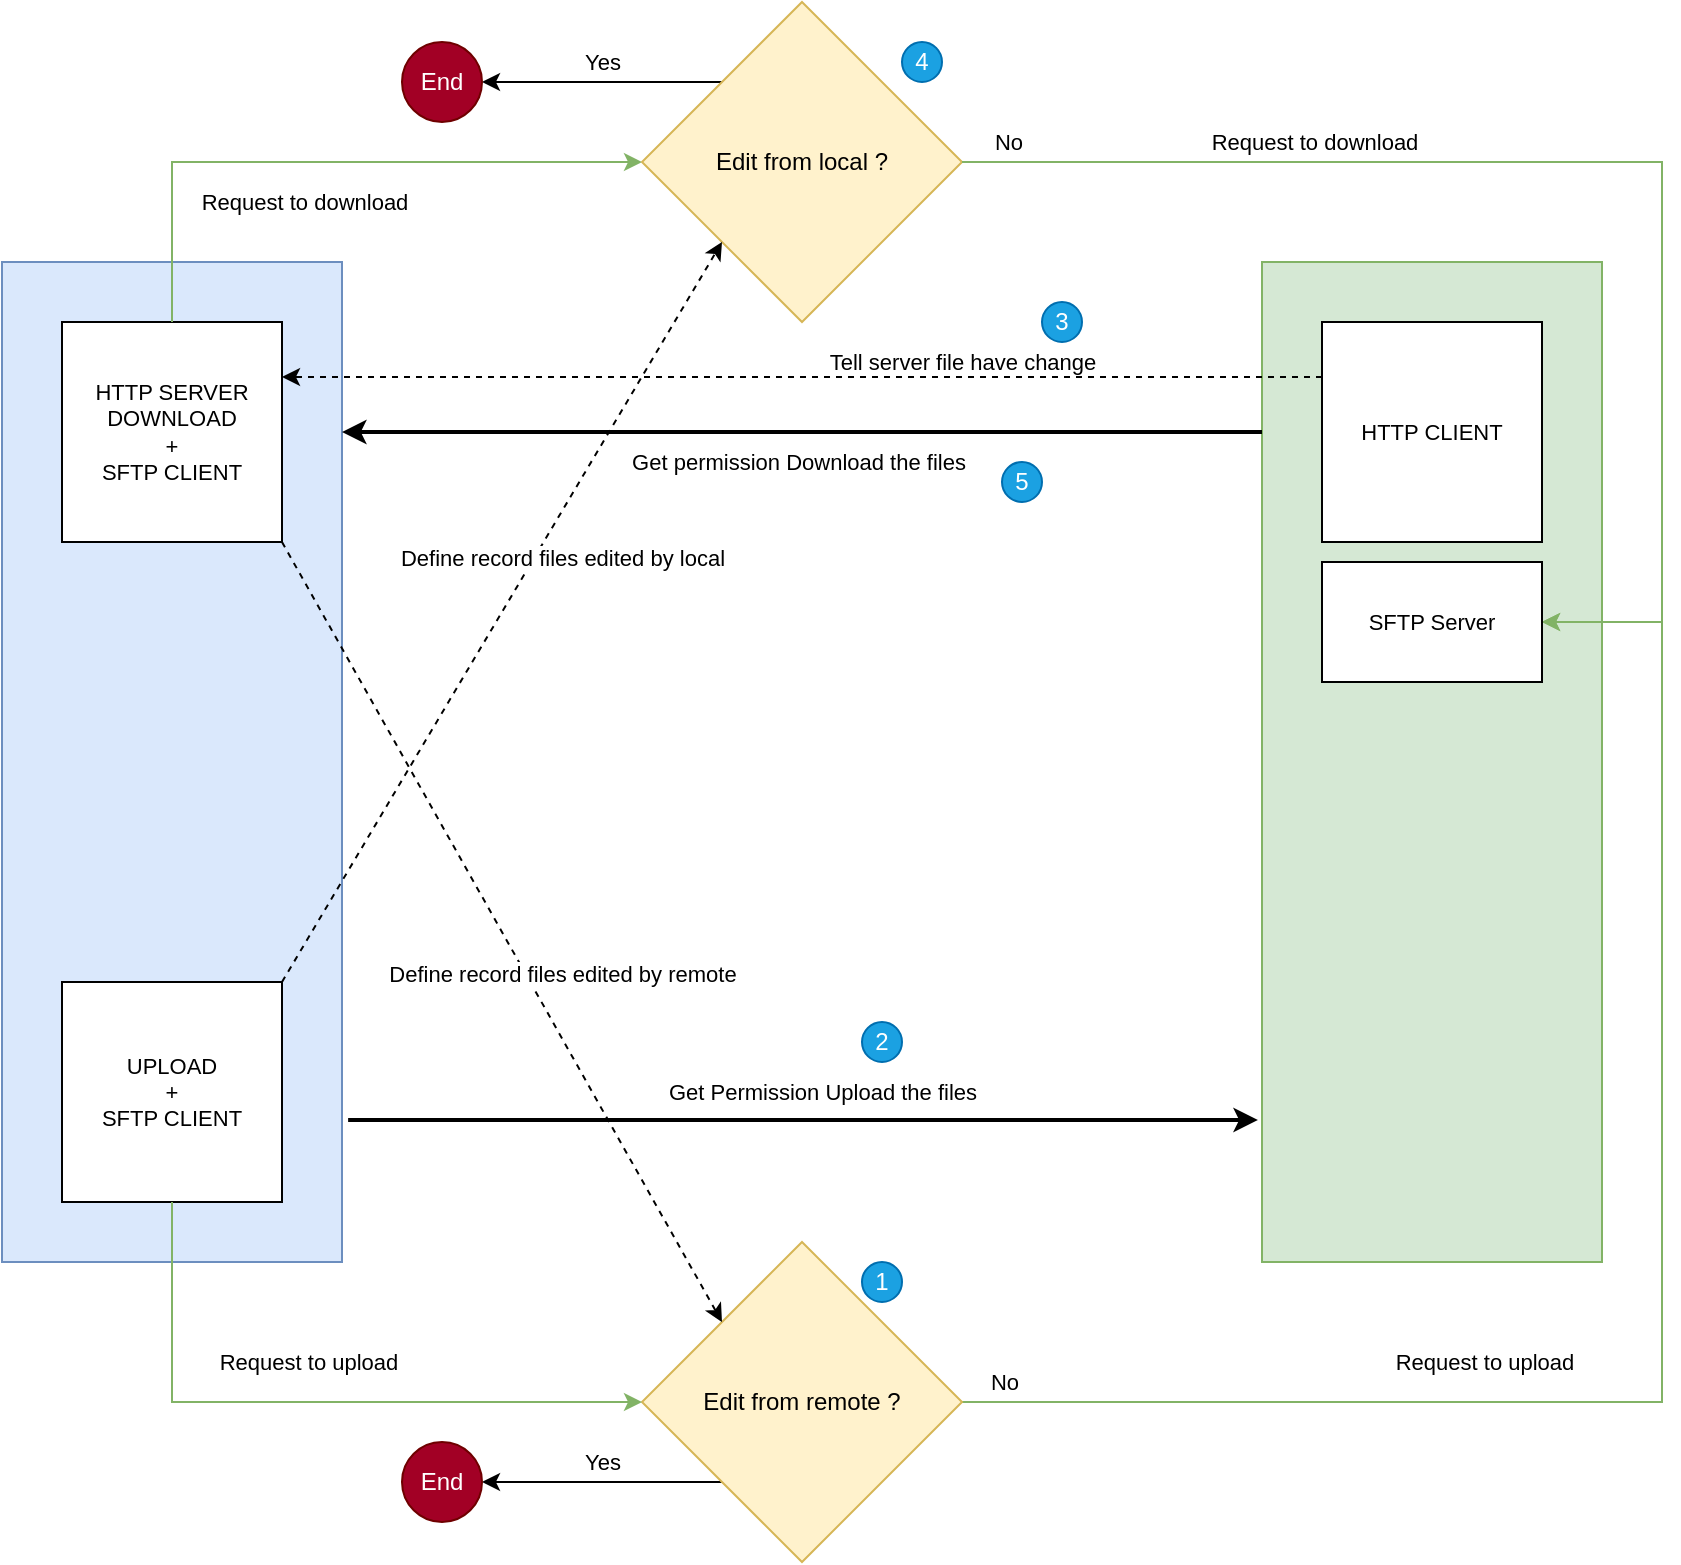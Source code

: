 <mxfile version="13.7.3" type="device"><diagram id="X0gAXym3bAZ4jTK9W6or" name="Page-1"><mxGraphModel dx="621" dy="466" grid="1" gridSize="10" guides="1" tooltips="1" connect="1" arrows="1" fold="1" page="1" pageScale="1" pageWidth="1200" pageHeight="1920" math="0" shadow="0"><root><mxCell id="0"/><mxCell id="1" parent="0"/><mxCell id="QS8foS3FFmFZkByzbQBr-2" value="Layer1" parent="0"/><mxCell id="QS8foS3FFmFZkByzbQBr-3" value="" style="rounded=0;whiteSpace=wrap;html=1;fillColor=#dae8fc;strokeColor=#6c8ebf;" parent="QS8foS3FFmFZkByzbQBr-2" vertex="1"><mxGeometry x="190" y="150" width="170" height="500" as="geometry"/></mxCell><mxCell id="QS8foS3FFmFZkByzbQBr-4" value="" style="rounded=0;whiteSpace=wrap;html=1;fillColor=#d5e8d4;strokeColor=#82b366;" parent="QS8foS3FFmFZkByzbQBr-2" vertex="1"><mxGeometry x="820" y="150" width="170" height="500" as="geometry"/></mxCell><mxCell id="QS8foS3FFmFZkByzbQBr-6" value="Layer2" parent="0"/><mxCell id="QS8foS3FFmFZkByzbQBr-7" value="HTTP SERVER&lt;br style=&quot;font-size: 11px;&quot;&gt;DOWNLOAD&lt;br style=&quot;font-size: 11px;&quot;&gt;+&lt;br style=&quot;font-size: 11px;&quot;&gt;SFTP CLIENT" style="rounded=0;whiteSpace=wrap;html=1;fontSize=11;" parent="QS8foS3FFmFZkByzbQBr-6" vertex="1"><mxGeometry x="220" y="180" width="110" height="110" as="geometry"/></mxCell><mxCell id="QS8foS3FFmFZkByzbQBr-8" value="UPLOAD&lt;br style=&quot;font-size: 11px;&quot;&gt;+&lt;br style=&quot;font-size: 11px;&quot;&gt;SFTP CLIENT" style="rounded=0;whiteSpace=wrap;html=1;fontSize=11;" parent="QS8foS3FFmFZkByzbQBr-6" vertex="1"><mxGeometry x="220" y="510" width="110" height="110" as="geometry"/></mxCell><mxCell id="QS8foS3FFmFZkByzbQBr-19" style="edgeStyle=orthogonalEdgeStyle;rounded=0;orthogonalLoop=1;jettySize=auto;html=1;strokeWidth=2;" parent="QS8foS3FFmFZkByzbQBr-6" edge="1"><mxGeometry relative="1" as="geometry"><mxPoint x="820" y="235" as="sourcePoint"/><mxPoint x="360" y="235" as="targetPoint"/></mxGeometry></mxCell><mxCell id="QS8foS3FFmFZkByzbQBr-28" value="Get permission Download the files" style="edgeLabel;html=1;align=center;verticalAlign=middle;resizable=0;points=[];" parent="QS8foS3FFmFZkByzbQBr-19" vertex="1" connectable="0"><mxGeometry x="-0.077" y="1" relative="1" as="geometry"><mxPoint x="-20" y="14" as="offset"/></mxGeometry></mxCell><mxCell id="QS8foS3FFmFZkByzbQBr-9" value="HTTP CLIENT" style="rounded=0;whiteSpace=wrap;html=1;fontSize=11;" parent="QS8foS3FFmFZkByzbQBr-6" vertex="1"><mxGeometry x="850" y="180" width="110" height="110" as="geometry"/></mxCell><mxCell id="QS8foS3FFmFZkByzbQBr-12" value="" style="endArrow=classic;html=1;entryX=1;entryY=0.25;entryDx=0;entryDy=0;exitX=0;exitY=0.25;exitDx=0;exitDy=0;dashed=1;" parent="QS8foS3FFmFZkByzbQBr-6" source="QS8foS3FFmFZkByzbQBr-9" target="QS8foS3FFmFZkByzbQBr-7" edge="1"><mxGeometry width="50" height="50" relative="1" as="geometry"><mxPoint x="850" y="210" as="sourcePoint"/><mxPoint x="900" y="160" as="targetPoint"/></mxGeometry></mxCell><mxCell id="ou4WD-L-hX68-uPI5e3W-1" value="Tell server file have change" style="edgeLabel;html=1;align=center;verticalAlign=middle;resizable=0;points=[];" parent="QS8foS3FFmFZkByzbQBr-12" vertex="1" connectable="0"><mxGeometry x="-0.415" relative="1" as="geometry"><mxPoint x="-28" y="-7.5" as="offset"/></mxGeometry></mxCell><mxCell id="QS8foS3FFmFZkByzbQBr-13" value="" style="endArrow=classic;html=1;entryX=0;entryY=0.5;entryDx=0;entryDy=0;exitX=0.5;exitY=0;exitDx=0;exitDy=0;fillColor=#d5e8d4;strokeColor=#82b366;rounded=0;" parent="QS8foS3FFmFZkByzbQBr-6" source="QS8foS3FFmFZkByzbQBr-7" target="QS8foS3FFmFZkByzbQBr-16" edge="1"><mxGeometry width="50" height="50" relative="1" as="geometry"><mxPoint x="400" y="290" as="sourcePoint"/><mxPoint x="542.03" y="262.98" as="targetPoint"/><Array as="points"><mxPoint x="275" y="100"/></Array></mxGeometry></mxCell><mxCell id="QS8foS3FFmFZkByzbQBr-30" value="Request to download" style="edgeLabel;html=1;align=center;verticalAlign=middle;resizable=0;points=[];" parent="QS8foS3FFmFZkByzbQBr-13" vertex="1" connectable="0"><mxGeometry x="-0.14" y="-2" relative="1" as="geometry"><mxPoint x="10" y="18.0" as="offset"/></mxGeometry></mxCell><mxCell id="5r-MfHBKeumDos4DdUws-12" style="edgeStyle=orthogonalEdgeStyle;rounded=0;orthogonalLoop=1;jettySize=auto;html=1;exitX=0;exitY=0;exitDx=0;exitDy=0;entryX=1;entryY=0.5;entryDx=0;entryDy=0;" edge="1" parent="QS8foS3FFmFZkByzbQBr-6" source="QS8foS3FFmFZkByzbQBr-16" target="5r-MfHBKeumDos4DdUws-10"><mxGeometry relative="1" as="geometry"/></mxCell><mxCell id="5r-MfHBKeumDos4DdUws-13" value="Yes" style="edgeLabel;html=1;align=center;verticalAlign=middle;resizable=0;points=[];" vertex="1" connectable="0" parent="5r-MfHBKeumDos4DdUws-12"><mxGeometry x="-0.167" y="1" relative="1" as="geometry"><mxPoint x="-10" y="-11" as="offset"/></mxGeometry></mxCell><mxCell id="QS8foS3FFmFZkByzbQBr-16" value="Edit from local ?" style="rhombus;whiteSpace=wrap;html=1;fillColor=#fff2cc;strokeColor=#d6b656;" parent="QS8foS3FFmFZkByzbQBr-6" vertex="1"><mxGeometry x="510" y="20" width="160" height="160" as="geometry"/></mxCell><mxCell id="QS8foS3FFmFZkByzbQBr-17" value="" style="endArrow=classic;html=1;entryX=0;entryY=1;entryDx=0;entryDy=0;exitX=1;exitY=0;exitDx=0;exitDy=0;dashed=1;" parent="QS8foS3FFmFZkByzbQBr-6" source="QS8foS3FFmFZkByzbQBr-8" target="QS8foS3FFmFZkByzbQBr-16" edge="1"><mxGeometry width="50" height="50" relative="1" as="geometry"><mxPoint x="700" y="450" as="sourcePoint"/><mxPoint x="750" y="400" as="targetPoint"/></mxGeometry></mxCell><mxCell id="QS8foS3FFmFZkByzbQBr-26" value="Define record files edited by local" style="edgeLabel;html=1;align=center;verticalAlign=middle;resizable=0;points=[];" parent="QS8foS3FFmFZkByzbQBr-17" vertex="1" connectable="0"><mxGeometry x="0.143" y="1" relative="1" as="geometry"><mxPoint x="15.13" as="offset"/></mxGeometry></mxCell><mxCell id="QS8foS3FFmFZkByzbQBr-18" value="" style="endArrow=classic;html=1;exitX=1;exitY=0.5;exitDx=0;exitDy=0;entryX=1;entryY=0.5;entryDx=0;entryDy=0;rounded=0;fillColor=#d5e8d4;strokeColor=#82b366;" parent="QS8foS3FFmFZkByzbQBr-6" source="QS8foS3FFmFZkByzbQBr-16" target="ou4WD-L-hX68-uPI5e3W-3" edge="1"><mxGeometry width="50" height="50" relative="1" as="geometry"><mxPoint x="700" y="450" as="sourcePoint"/><mxPoint x="1010" y="110" as="targetPoint"/><Array as="points"><mxPoint x="1020" y="100"/><mxPoint x="1020" y="330"/></Array></mxGeometry></mxCell><mxCell id="QS8foS3FFmFZkByzbQBr-27" value="Request to download" style="edgeLabel;html=1;align=center;verticalAlign=middle;resizable=0;points=[];" parent="QS8foS3FFmFZkByzbQBr-18" vertex="1" connectable="0"><mxGeometry x="-0.536" y="-4" relative="1" as="geometry"><mxPoint x="27" y="-14" as="offset"/></mxGeometry></mxCell><mxCell id="5r-MfHBKeumDos4DdUws-14" value="No" style="edgeLabel;html=1;align=center;verticalAlign=middle;resizable=0;points=[];" vertex="1" connectable="0" parent="QS8foS3FFmFZkByzbQBr-18"><mxGeometry x="-0.928" relative="1" as="geometry"><mxPoint y="-10" as="offset"/></mxGeometry></mxCell><mxCell id="QS8foS3FFmFZkByzbQBr-22" style="edgeStyle=orthogonalEdgeStyle;rounded=0;orthogonalLoop=1;jettySize=auto;html=1;strokeWidth=1;entryX=1;entryY=0.5;entryDx=0;entryDy=0;fillColor=#d5e8d4;strokeColor=#82b366;exitX=1;exitY=0.5;exitDx=0;exitDy=0;" parent="QS8foS3FFmFZkByzbQBr-6" source="QS8foS3FFmFZkByzbQBr-20" target="ou4WD-L-hX68-uPI5e3W-3" edge="1"><mxGeometry relative="1" as="geometry"><Array as="points"><mxPoint x="1020" y="720"/><mxPoint x="1020" y="330"/></Array></mxGeometry></mxCell><mxCell id="QS8foS3FFmFZkByzbQBr-29" value="Request to upload" style="edgeLabel;html=1;align=center;verticalAlign=middle;resizable=0;points=[];" parent="QS8foS3FFmFZkByzbQBr-22" vertex="1" connectable="0"><mxGeometry x="-0.348" y="2" relative="1" as="geometry"><mxPoint y="-18" as="offset"/></mxGeometry></mxCell><mxCell id="5r-MfHBKeumDos4DdUws-18" value="No" style="edgeLabel;html=1;align=center;verticalAlign=middle;resizable=0;points=[];" vertex="1" connectable="0" parent="QS8foS3FFmFZkByzbQBr-22"><mxGeometry x="-0.949" relative="1" as="geometry"><mxPoint y="-10" as="offset"/></mxGeometry></mxCell><mxCell id="5r-MfHBKeumDos4DdUws-16" style="edgeStyle=orthogonalEdgeStyle;rounded=0;orthogonalLoop=1;jettySize=auto;html=1;exitX=0;exitY=1;exitDx=0;exitDy=0;entryX=1;entryY=0.5;entryDx=0;entryDy=0;" edge="1" parent="QS8foS3FFmFZkByzbQBr-6" source="QS8foS3FFmFZkByzbQBr-20" target="5r-MfHBKeumDos4DdUws-15"><mxGeometry relative="1" as="geometry"/></mxCell><mxCell id="5r-MfHBKeumDos4DdUws-17" value="Yes" style="edgeLabel;html=1;align=center;verticalAlign=middle;resizable=0;points=[];" vertex="1" connectable="0" parent="5r-MfHBKeumDos4DdUws-16"><mxGeometry x="-0.115" relative="1" as="geometry"><mxPoint x="-6.86" y="-10" as="offset"/></mxGeometry></mxCell><mxCell id="QS8foS3FFmFZkByzbQBr-20" value="Edit from remote ?" style="rhombus;whiteSpace=wrap;html=1;fillColor=#fff2cc;strokeColor=#d6b656;" parent="QS8foS3FFmFZkByzbQBr-6" vertex="1"><mxGeometry x="510" y="640" width="160" height="160" as="geometry"/></mxCell><mxCell id="QS8foS3FFmFZkByzbQBr-21" value="" style="endArrow=classic;html=1;exitX=0.5;exitY=1;exitDx=0;exitDy=0;entryX=0;entryY=0.5;entryDx=0;entryDy=0;rounded=0;fillColor=#d5e8d4;strokeColor=#82b366;" parent="QS8foS3FFmFZkByzbQBr-6" source="QS8foS3FFmFZkByzbQBr-8" target="QS8foS3FFmFZkByzbQBr-20" edge="1"><mxGeometry width="50" height="50" relative="1" as="geometry"><mxPoint x="700" y="450" as="sourcePoint"/><mxPoint x="750" y="400" as="targetPoint"/><Array as="points"><mxPoint x="275" y="720"/></Array></mxGeometry></mxCell><mxCell id="QS8foS3FFmFZkByzbQBr-31" value="Request to upload" style="edgeLabel;html=1;align=center;verticalAlign=middle;resizable=0;points=[];" parent="QS8foS3FFmFZkByzbQBr-21" vertex="1" connectable="0"><mxGeometry x="-0.197" y="-2" relative="1" as="geometry"><mxPoint x="33" y="-22" as="offset"/></mxGeometry></mxCell><mxCell id="QS8foS3FFmFZkByzbQBr-24" value="" style="endArrow=classic;html=1;exitX=1;exitY=1;exitDx=0;exitDy=0;entryX=0;entryY=0;entryDx=0;entryDy=0;dashed=1;" parent="QS8foS3FFmFZkByzbQBr-6" source="QS8foS3FFmFZkByzbQBr-7" target="QS8foS3FFmFZkByzbQBr-20" edge="1"><mxGeometry width="50" height="50" relative="1" as="geometry"><mxPoint x="700" y="450" as="sourcePoint"/><mxPoint x="750" y="400" as="targetPoint"/></mxGeometry></mxCell><mxCell id="QS8foS3FFmFZkByzbQBr-25" value="Define record files edited by remote" style="edgeLabel;html=1;align=center;verticalAlign=middle;resizable=0;points=[];" parent="QS8foS3FFmFZkByzbQBr-24" vertex="1" connectable="0"><mxGeometry x="0.104" y="-2" relative="1" as="geometry"><mxPoint x="20.25" as="offset"/></mxGeometry></mxCell><mxCell id="ou4WD-L-hX68-uPI5e3W-3" value="SFTP Server" style="rounded=0;whiteSpace=wrap;html=1;fontSize=11;" parent="QS8foS3FFmFZkByzbQBr-6" vertex="1"><mxGeometry x="850" y="300" width="110" height="60" as="geometry"/></mxCell><mxCell id="ou4WD-L-hX68-uPI5e3W-4" value="" style="endArrow=classic;html=1;strokeColor=#000000;strokeWidth=2;exitX=1.018;exitY=0.858;exitDx=0;exitDy=0;exitPerimeter=0;entryX=-0.012;entryY=0.858;entryDx=0;entryDy=0;entryPerimeter=0;" parent="QS8foS3FFmFZkByzbQBr-6" source="QS8foS3FFmFZkByzbQBr-3" target="QS8foS3FFmFZkByzbQBr-4" edge="1"><mxGeometry width="50" height="50" relative="1" as="geometry"><mxPoint x="530" y="440" as="sourcePoint"/><mxPoint x="580" y="390" as="targetPoint"/></mxGeometry></mxCell><mxCell id="ou4WD-L-hX68-uPI5e3W-5" value="Get Permission Upload the files" style="edgeLabel;html=1;align=center;verticalAlign=middle;resizable=0;points=[];" parent="ou4WD-L-hX68-uPI5e3W-4" vertex="1" connectable="0"><mxGeometry x="-0.117" y="2" relative="1" as="geometry"><mxPoint x="35.94" y="-12" as="offset"/></mxGeometry></mxCell><mxCell id="5r-MfHBKeumDos4DdUws-2" value="1" style="ellipse;whiteSpace=wrap;html=1;aspect=fixed;fillColor=#1ba1e2;strokeColor=#006EAF;fontColor=#ffffff;" vertex="1" parent="QS8foS3FFmFZkByzbQBr-6"><mxGeometry x="620" y="650" width="20" height="20" as="geometry"/></mxCell><mxCell id="5r-MfHBKeumDos4DdUws-3" value="2" style="ellipse;whiteSpace=wrap;html=1;aspect=fixed;fillColor=#1ba1e2;strokeColor=#006EAF;fontColor=#ffffff;" vertex="1" parent="QS8foS3FFmFZkByzbQBr-6"><mxGeometry x="620" y="530" width="20" height="20" as="geometry"/></mxCell><mxCell id="5r-MfHBKeumDos4DdUws-5" value="3" style="ellipse;whiteSpace=wrap;html=1;aspect=fixed;fillColor=#1ba1e2;strokeColor=#006EAF;fontColor=#ffffff;" vertex="1" parent="QS8foS3FFmFZkByzbQBr-6"><mxGeometry x="710" y="170" width="20" height="20" as="geometry"/></mxCell><mxCell id="5r-MfHBKeumDos4DdUws-8" value="4" style="ellipse;whiteSpace=wrap;html=1;aspect=fixed;fillColor=#1ba1e2;strokeColor=#006EAF;fontColor=#ffffff;" vertex="1" parent="QS8foS3FFmFZkByzbQBr-6"><mxGeometry x="640" y="40" width="20" height="20" as="geometry"/></mxCell><mxCell id="5r-MfHBKeumDos4DdUws-9" value="5" style="ellipse;whiteSpace=wrap;html=1;aspect=fixed;fillColor=#1ba1e2;strokeColor=#006EAF;fontColor=#ffffff;" vertex="1" parent="QS8foS3FFmFZkByzbQBr-6"><mxGeometry x="690" y="250" width="20" height="20" as="geometry"/></mxCell><mxCell id="5r-MfHBKeumDos4DdUws-10" value="End" style="ellipse;whiteSpace=wrap;html=1;aspect=fixed;fillColor=#a20025;strokeColor=#6F0000;fontColor=#ffffff;" vertex="1" parent="QS8foS3FFmFZkByzbQBr-6"><mxGeometry x="390" y="40" width="40" height="40" as="geometry"/></mxCell><mxCell id="5r-MfHBKeumDos4DdUws-15" value="End" style="ellipse;whiteSpace=wrap;html=1;aspect=fixed;fillColor=#a20025;strokeColor=#6F0000;fontColor=#ffffff;" vertex="1" parent="QS8foS3FFmFZkByzbQBr-6"><mxGeometry x="390" y="740" width="40" height="40" as="geometry"/></mxCell></root></mxGraphModel></diagram></mxfile>